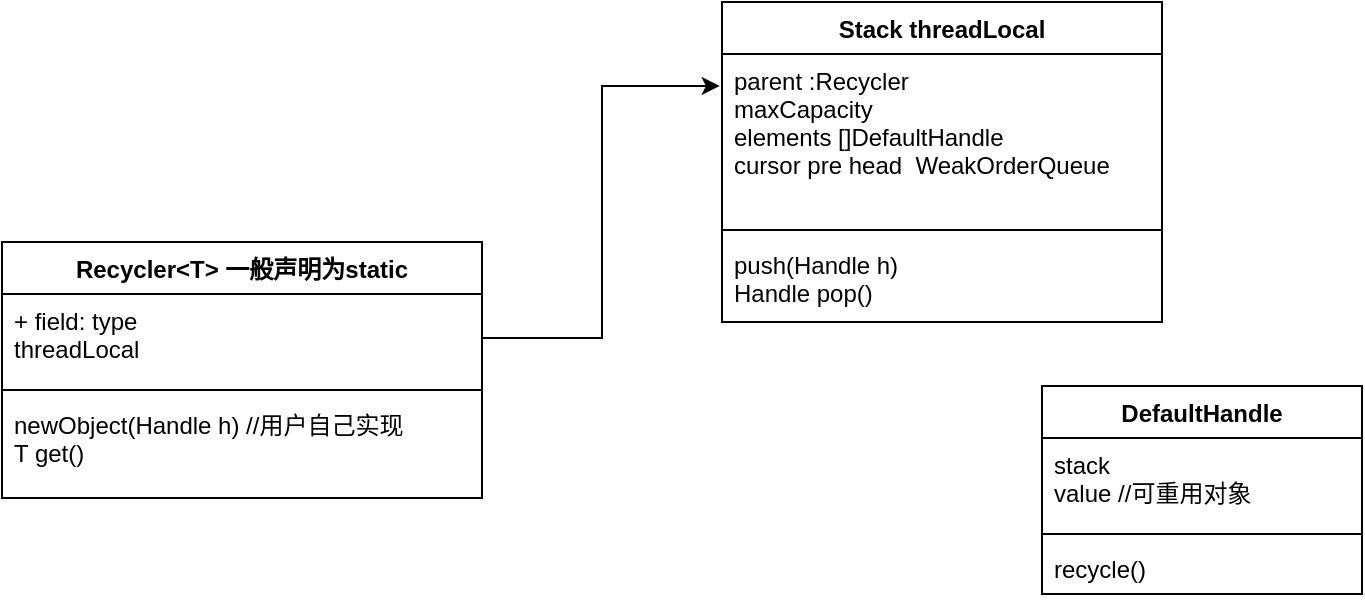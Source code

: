 <mxfile version="12.2.7" type="github" pages="1">
  <diagram id="jndEeYcsWg11ksJjrWFk" name="Page-1">
    <mxGraphModel dx="1759" dy="1710" grid="1" gridSize="10" guides="1" tooltips="1" connect="1" arrows="1" fold="1" page="1" pageScale="1" pageWidth="827" pageHeight="1169" math="0" shadow="0">
      <root>
        <mxCell id="0"/>
        <mxCell id="1" parent="0"/>
        <mxCell id="w7ByeeV-R5KUi5AX5EJL-1" value="DefaultHandle" style="swimlane;fontStyle=1;align=center;verticalAlign=top;childLayout=stackLayout;horizontal=1;startSize=26;horizontalStack=0;resizeParent=1;resizeParentMax=0;resizeLast=0;collapsible=1;marginBottom=0;" vertex="1" parent="1">
          <mxGeometry x="500" y="182" width="160" height="104" as="geometry"/>
        </mxCell>
        <mxCell id="w7ByeeV-R5KUi5AX5EJL-2" value="stack&#xa;value //可重用对象" style="text;strokeColor=none;fillColor=none;align=left;verticalAlign=top;spacingLeft=4;spacingRight=4;overflow=hidden;rotatable=0;points=[[0,0.5],[1,0.5]];portConstraint=eastwest;" vertex="1" parent="w7ByeeV-R5KUi5AX5EJL-1">
          <mxGeometry y="26" width="160" height="44" as="geometry"/>
        </mxCell>
        <mxCell id="w7ByeeV-R5KUi5AX5EJL-3" value="" style="line;strokeWidth=1;fillColor=none;align=left;verticalAlign=middle;spacingTop=-1;spacingLeft=3;spacingRight=3;rotatable=0;labelPosition=right;points=[];portConstraint=eastwest;" vertex="1" parent="w7ByeeV-R5KUi5AX5EJL-1">
          <mxGeometry y="70" width="160" height="8" as="geometry"/>
        </mxCell>
        <mxCell id="w7ByeeV-R5KUi5AX5EJL-4" value="recycle()" style="text;strokeColor=none;fillColor=none;align=left;verticalAlign=top;spacingLeft=4;spacingRight=4;overflow=hidden;rotatable=0;points=[[0,0.5],[1,0.5]];portConstraint=eastwest;" vertex="1" parent="w7ByeeV-R5KUi5AX5EJL-1">
          <mxGeometry y="78" width="160" height="26" as="geometry"/>
        </mxCell>
        <mxCell id="w7ByeeV-R5KUi5AX5EJL-5" value="Recycler&lt;T&gt; 一般声明为static" style="swimlane;fontStyle=1;align=center;verticalAlign=top;childLayout=stackLayout;horizontal=1;startSize=26;horizontalStack=0;resizeParent=1;resizeParentMax=0;resizeLast=0;collapsible=1;marginBottom=0;" vertex="1" parent="1">
          <mxGeometry x="-20" y="110" width="240" height="128" as="geometry"/>
        </mxCell>
        <mxCell id="w7ByeeV-R5KUi5AX5EJL-6" value="+ field: type&#xa;threadLocal" style="text;strokeColor=none;fillColor=none;align=left;verticalAlign=top;spacingLeft=4;spacingRight=4;overflow=hidden;rotatable=0;points=[[0,0.5],[1,0.5]];portConstraint=eastwest;" vertex="1" parent="w7ByeeV-R5KUi5AX5EJL-5">
          <mxGeometry y="26" width="240" height="44" as="geometry"/>
        </mxCell>
        <mxCell id="w7ByeeV-R5KUi5AX5EJL-7" value="" style="line;strokeWidth=1;fillColor=none;align=left;verticalAlign=middle;spacingTop=-1;spacingLeft=3;spacingRight=3;rotatable=0;labelPosition=right;points=[];portConstraint=eastwest;" vertex="1" parent="w7ByeeV-R5KUi5AX5EJL-5">
          <mxGeometry y="70" width="240" height="8" as="geometry"/>
        </mxCell>
        <mxCell id="w7ByeeV-R5KUi5AX5EJL-8" value="newObject(Handle h) //用户自己实现&#xa;T get()" style="text;strokeColor=none;fillColor=none;align=left;verticalAlign=top;spacingLeft=4;spacingRight=4;overflow=hidden;rotatable=0;points=[[0,0.5],[1,0.5]];portConstraint=eastwest;" vertex="1" parent="w7ByeeV-R5KUi5AX5EJL-5">
          <mxGeometry y="78" width="240" height="50" as="geometry"/>
        </mxCell>
        <mxCell id="w7ByeeV-R5KUi5AX5EJL-10" value="Stack threadLocal" style="swimlane;fontStyle=1;align=center;verticalAlign=top;childLayout=stackLayout;horizontal=1;startSize=26;horizontalStack=0;resizeParent=1;resizeParentMax=0;resizeLast=0;collapsible=1;marginBottom=0;" vertex="1" parent="1">
          <mxGeometry x="340" y="-10" width="220" height="160" as="geometry"/>
        </mxCell>
        <mxCell id="w7ByeeV-R5KUi5AX5EJL-11" value="parent :Recycler&#xa;maxCapacity&#xa;elements []DefaultHandle&#xa;cursor pre head  WeakOrderQueue" style="text;strokeColor=none;fillColor=none;align=left;verticalAlign=top;spacingLeft=4;spacingRight=4;overflow=hidden;rotatable=0;points=[[0,0.5],[1,0.5]];portConstraint=eastwest;" vertex="1" parent="w7ByeeV-R5KUi5AX5EJL-10">
          <mxGeometry y="26" width="220" height="84" as="geometry"/>
        </mxCell>
        <mxCell id="w7ByeeV-R5KUi5AX5EJL-12" value="" style="line;strokeWidth=1;fillColor=none;align=left;verticalAlign=middle;spacingTop=-1;spacingLeft=3;spacingRight=3;rotatable=0;labelPosition=right;points=[];portConstraint=eastwest;" vertex="1" parent="w7ByeeV-R5KUi5AX5EJL-10">
          <mxGeometry y="110" width="220" height="8" as="geometry"/>
        </mxCell>
        <mxCell id="w7ByeeV-R5KUi5AX5EJL-13" value="push(Handle h)&#xa;Handle pop()" style="text;strokeColor=none;fillColor=none;align=left;verticalAlign=top;spacingLeft=4;spacingRight=4;overflow=hidden;rotatable=0;points=[[0,0.5],[1,0.5]];portConstraint=eastwest;" vertex="1" parent="w7ByeeV-R5KUi5AX5EJL-10">
          <mxGeometry y="118" width="220" height="42" as="geometry"/>
        </mxCell>
        <mxCell id="w7ByeeV-R5KUi5AX5EJL-14" style="edgeStyle=orthogonalEdgeStyle;rounded=0;orthogonalLoop=1;jettySize=auto;html=1;exitX=1;exitY=0.5;exitDx=0;exitDy=0;entryX=-0.005;entryY=0.19;entryDx=0;entryDy=0;entryPerimeter=0;" edge="1" parent="1" source="w7ByeeV-R5KUi5AX5EJL-6" target="w7ByeeV-R5KUi5AX5EJL-11">
          <mxGeometry relative="1" as="geometry"/>
        </mxCell>
      </root>
    </mxGraphModel>
  </diagram>
</mxfile>
